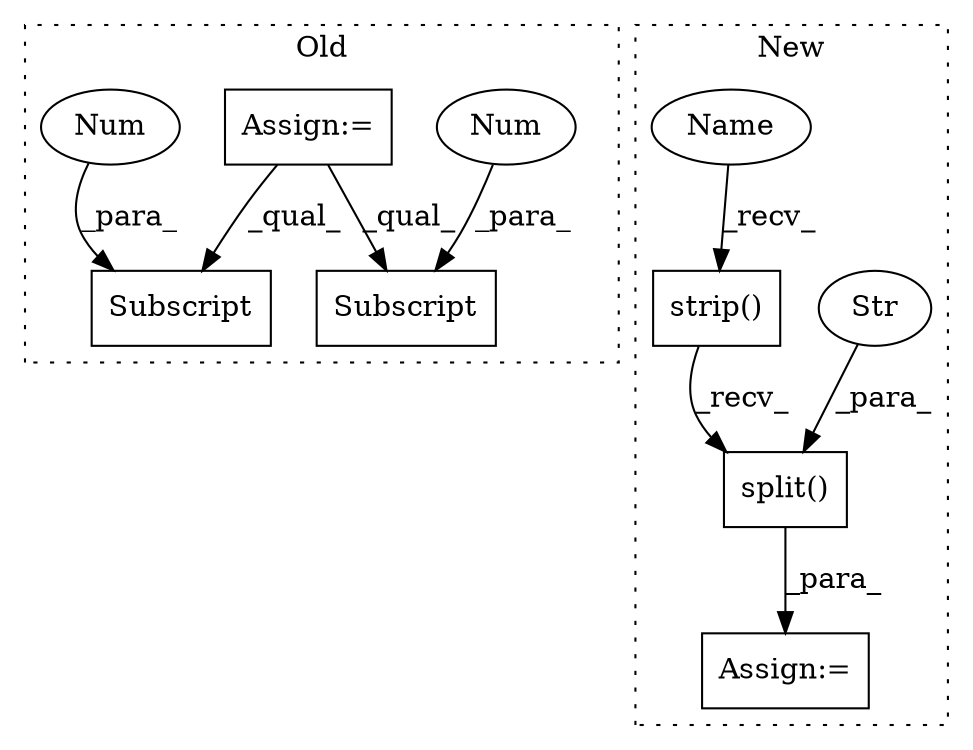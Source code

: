 digraph G {
subgraph cluster0 {
1 [label="Subscript" a="63" s="9196,0" l="6,0" shape="box"];
3 [label="Num" a="76" s="9200" l="1" shape="ellipse"];
7 [label="Assign:=" a="68" s="8801" l="3" shape="box"];
8 [label="Subscript" a="63" s="9255,0" l="6,0" shape="box"];
9 [label="Num" a="76" s="9259" l="1" shape="ellipse"];
label = "Old";
style="dotted";
}
subgraph cluster1 {
2 [label="strip()" a="75" s="8605" l="12" shape="box"];
4 [label="Assign:=" a="68" s="8634" l="10" shape="box"];
5 [label="split()" a="75" s="8644,8660" l="13,1" shape="box"];
6 [label="Str" a="66" s="8657" l="3" shape="ellipse"];
10 [label="Name" a="87" s="8605" l="4" shape="ellipse"];
label = "New";
style="dotted";
}
2 -> 5 [label="_recv_"];
3 -> 1 [label="_para_"];
5 -> 4 [label="_para_"];
6 -> 5 [label="_para_"];
7 -> 8 [label="_qual_"];
7 -> 1 [label="_qual_"];
9 -> 8 [label="_para_"];
10 -> 2 [label="_recv_"];
}